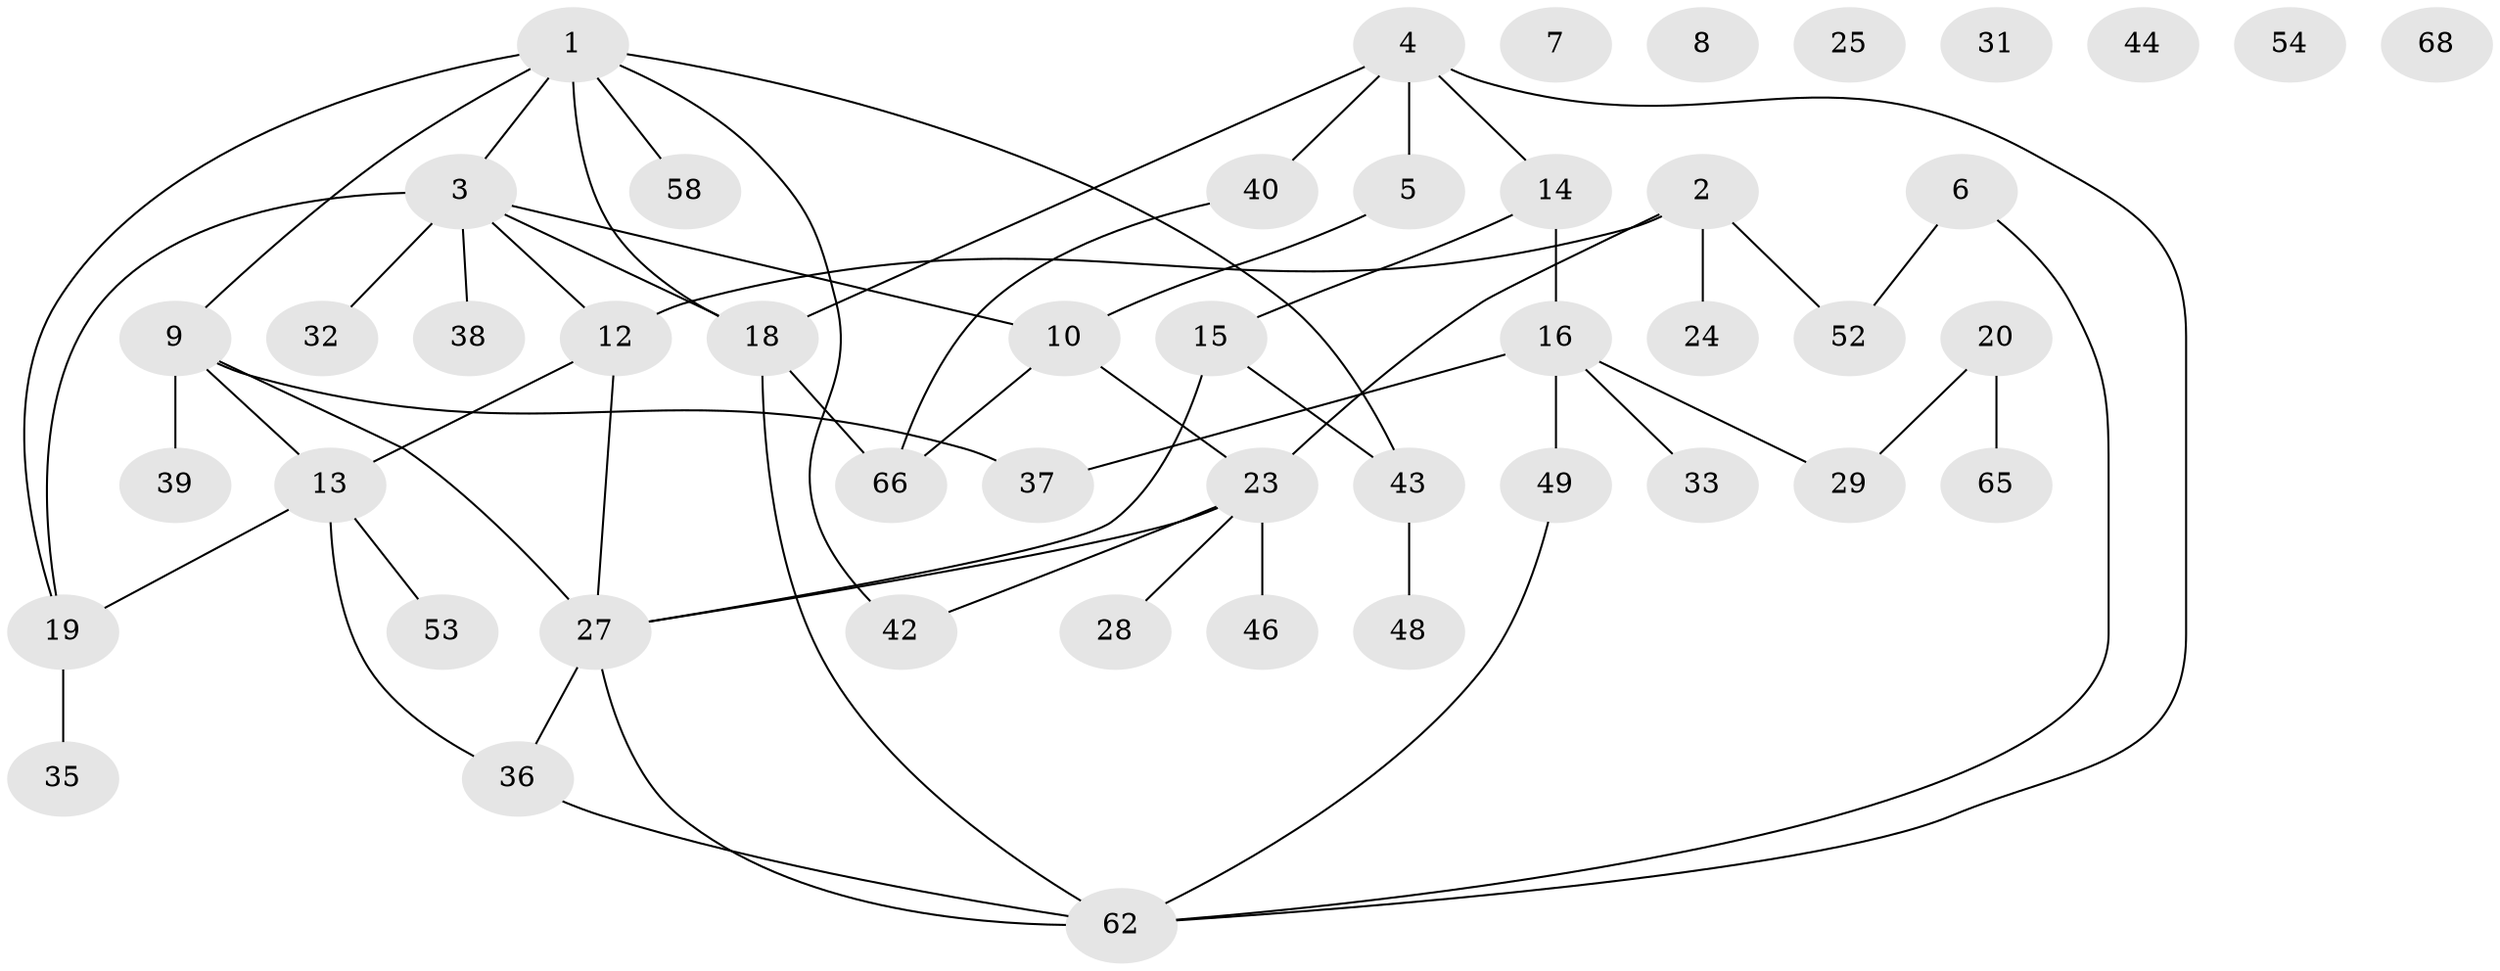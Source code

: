 // Generated by graph-tools (version 1.1) at 2025/23/03/03/25 07:23:28]
// undirected, 47 vertices, 59 edges
graph export_dot {
graph [start="1"]
  node [color=gray90,style=filled];
  1 [super="+67"];
  2 [super="+47"];
  3 [super="+26"];
  4 [super="+11"];
  5 [super="+55"];
  6;
  7 [super="+17"];
  8;
  9 [super="+63"];
  10 [super="+22"];
  12 [super="+56"];
  13 [super="+21"];
  14;
  15;
  16 [super="+59"];
  18 [super="+41"];
  19 [super="+45"];
  20;
  23 [super="+30"];
  24;
  25;
  27 [super="+57"];
  28;
  29 [super="+34"];
  31;
  32;
  33;
  35;
  36;
  37;
  38 [super="+51"];
  39 [super="+61"];
  40 [super="+50"];
  42;
  43 [super="+60"];
  44;
  46;
  48;
  49;
  52;
  53;
  54;
  58;
  62 [super="+64"];
  65;
  66;
  68;
  1 -- 3;
  1 -- 43;
  1 -- 18;
  1 -- 19;
  1 -- 58;
  1 -- 9;
  1 -- 42;
  2 -- 23;
  2 -- 24;
  2 -- 52;
  2 -- 12;
  3 -- 32;
  3 -- 18;
  3 -- 38;
  3 -- 10;
  3 -- 12 [weight=2];
  3 -- 19;
  4 -- 5;
  4 -- 40;
  4 -- 62;
  4 -- 18;
  4 -- 14;
  5 -- 10;
  6 -- 52;
  6 -- 62;
  9 -- 13;
  9 -- 37;
  9 -- 39 [weight=2];
  9 -- 27;
  10 -- 66;
  10 -- 23;
  12 -- 13;
  12 -- 27;
  13 -- 19;
  13 -- 36;
  13 -- 53;
  14 -- 15;
  14 -- 16;
  15 -- 43;
  15 -- 27;
  16 -- 29;
  16 -- 33;
  16 -- 37;
  16 -- 49 [weight=2];
  18 -- 62;
  18 -- 66;
  19 -- 35;
  20 -- 65;
  20 -- 29;
  23 -- 42;
  23 -- 28;
  23 -- 46;
  23 -- 27;
  27 -- 36;
  27 -- 62;
  36 -- 62;
  40 -- 66;
  43 -- 48;
  49 -- 62;
}
